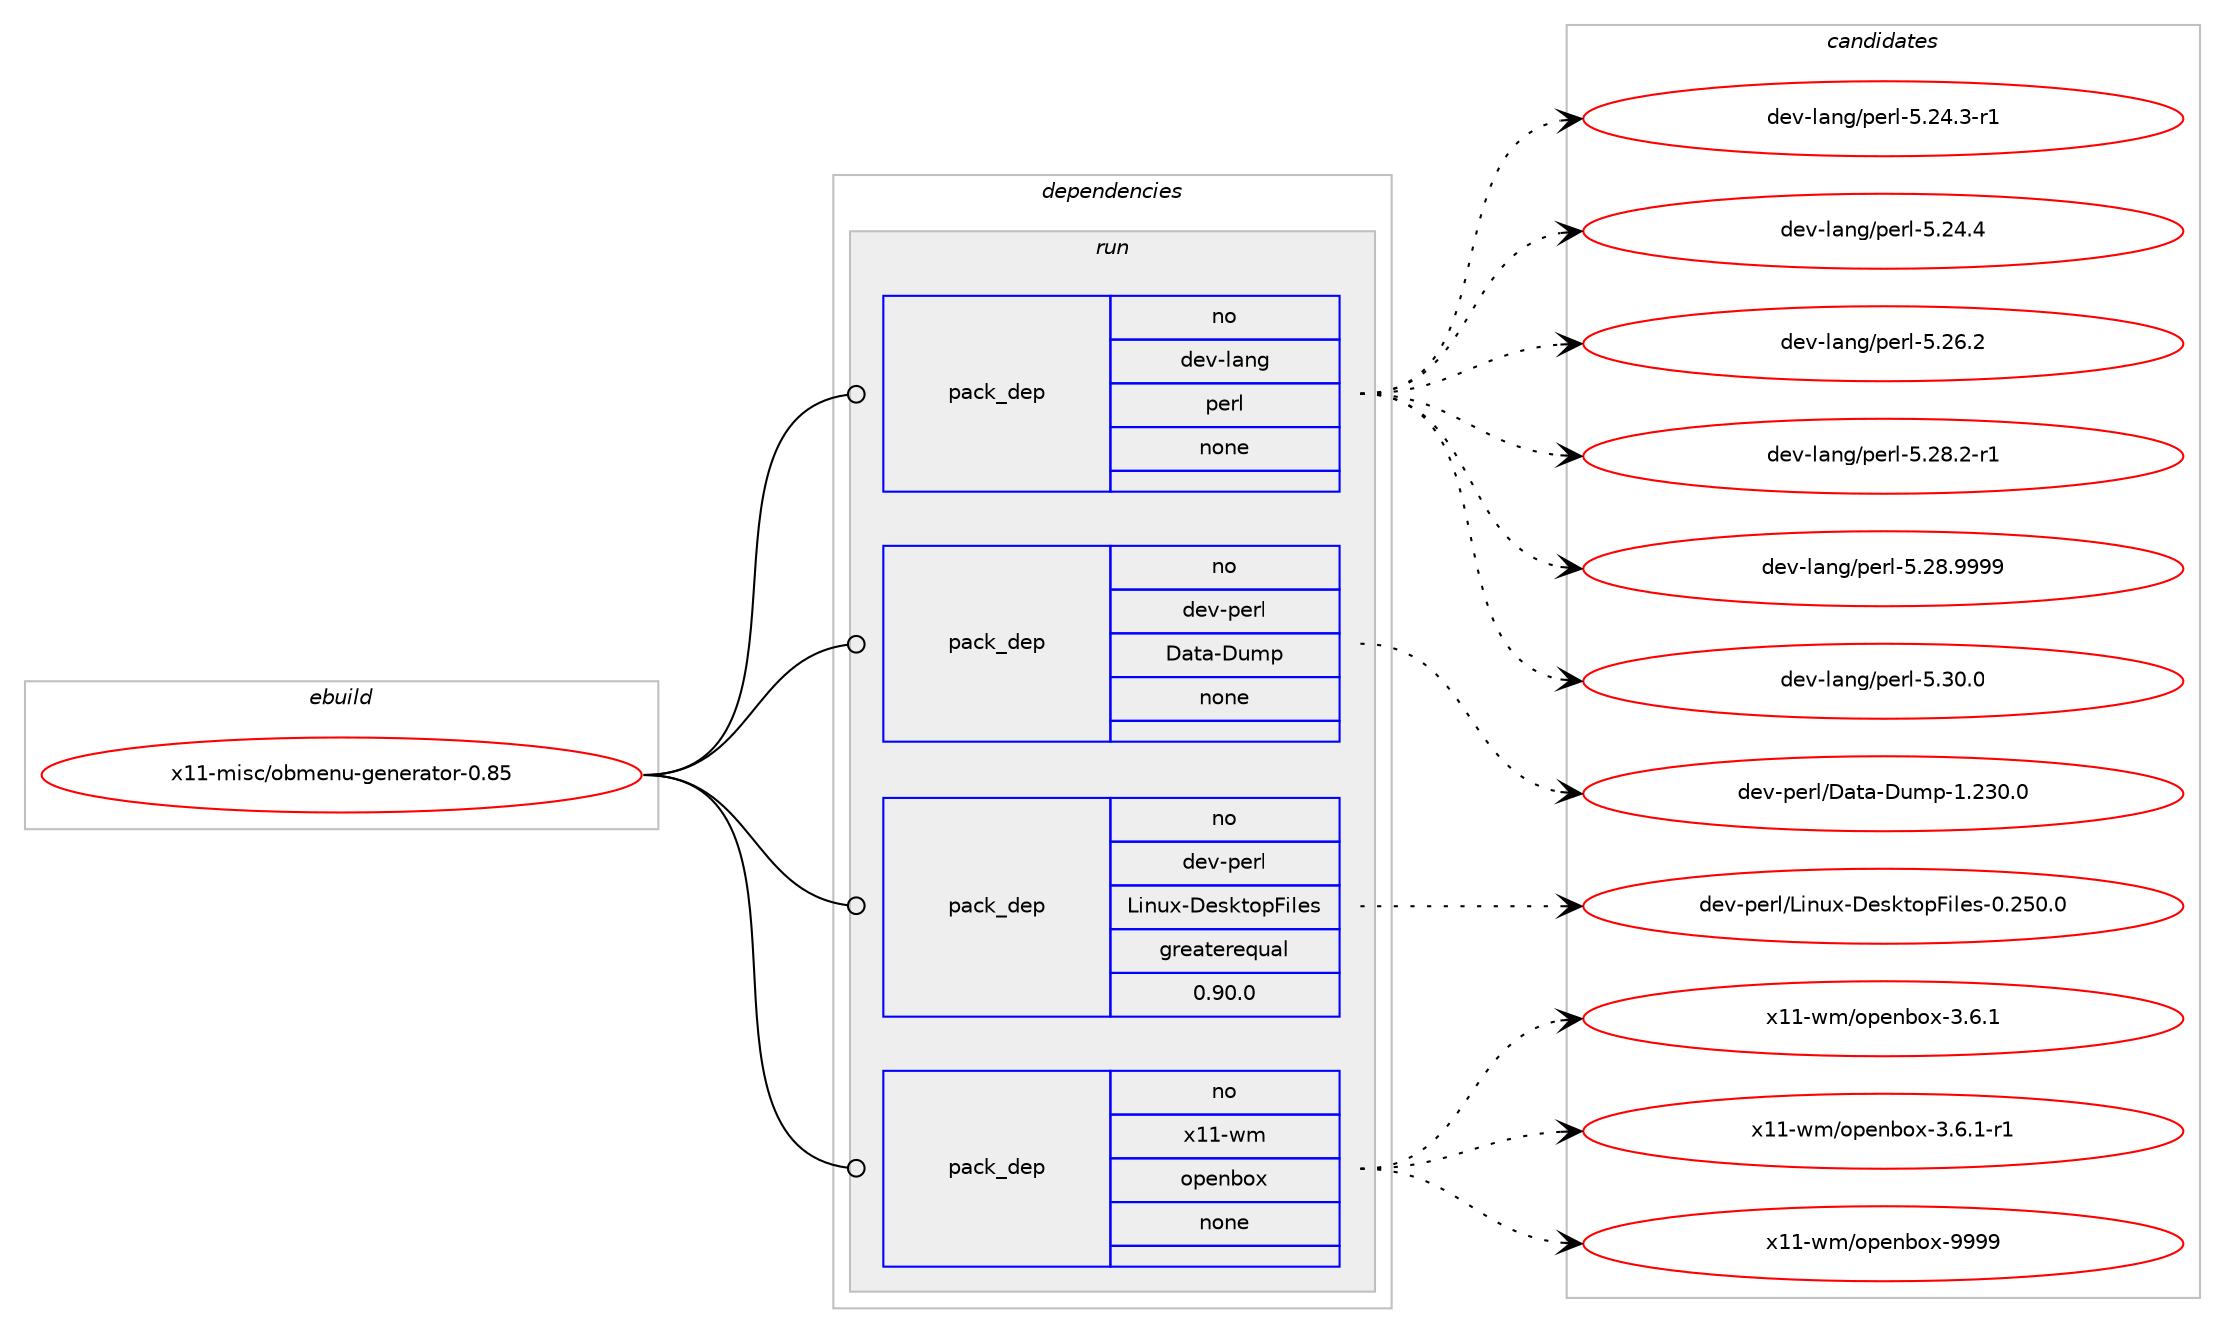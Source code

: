 digraph prolog {

# *************
# Graph options
# *************

newrank=true;
concentrate=true;
compound=true;
graph [rankdir=LR,fontname=Helvetica,fontsize=10,ranksep=1.5];#, ranksep=2.5, nodesep=0.2];
edge  [arrowhead=vee];
node  [fontname=Helvetica,fontsize=10];

# **********
# The ebuild
# **********

subgraph cluster_leftcol {
color=gray;
rank=same;
label=<<i>ebuild</i>>;
id [label="x11-misc/obmenu-generator-0.85", color=red, width=4, href="../x11-misc/obmenu-generator-0.85.svg"];
}

# ****************
# The dependencies
# ****************

subgraph cluster_midcol {
color=gray;
label=<<i>dependencies</i>>;
subgraph cluster_compile {
fillcolor="#eeeeee";
style=filled;
label=<<i>compile</i>>;
}
subgraph cluster_compileandrun {
fillcolor="#eeeeee";
style=filled;
label=<<i>compile and run</i>>;
}
subgraph cluster_run {
fillcolor="#eeeeee";
style=filled;
label=<<i>run</i>>;
subgraph pack398 {
dependency472 [label=<<TABLE BORDER="0" CELLBORDER="1" CELLSPACING="0" CELLPADDING="4" WIDTH="220"><TR><TD ROWSPAN="6" CELLPADDING="30">pack_dep</TD></TR><TR><TD WIDTH="110">no</TD></TR><TR><TD>dev-lang</TD></TR><TR><TD>perl</TD></TR><TR><TD>none</TD></TR><TR><TD></TD></TR></TABLE>>, shape=none, color=blue];
}
id:e -> dependency472:w [weight=20,style="solid",arrowhead="odot"];
subgraph pack399 {
dependency473 [label=<<TABLE BORDER="0" CELLBORDER="1" CELLSPACING="0" CELLPADDING="4" WIDTH="220"><TR><TD ROWSPAN="6" CELLPADDING="30">pack_dep</TD></TR><TR><TD WIDTH="110">no</TD></TR><TR><TD>dev-perl</TD></TR><TR><TD>Data-Dump</TD></TR><TR><TD>none</TD></TR><TR><TD></TD></TR></TABLE>>, shape=none, color=blue];
}
id:e -> dependency473:w [weight=20,style="solid",arrowhead="odot"];
subgraph pack400 {
dependency474 [label=<<TABLE BORDER="0" CELLBORDER="1" CELLSPACING="0" CELLPADDING="4" WIDTH="220"><TR><TD ROWSPAN="6" CELLPADDING="30">pack_dep</TD></TR><TR><TD WIDTH="110">no</TD></TR><TR><TD>dev-perl</TD></TR><TR><TD>Linux-DesktopFiles</TD></TR><TR><TD>greaterequal</TD></TR><TR><TD>0.90.0</TD></TR></TABLE>>, shape=none, color=blue];
}
id:e -> dependency474:w [weight=20,style="solid",arrowhead="odot"];
subgraph pack401 {
dependency475 [label=<<TABLE BORDER="0" CELLBORDER="1" CELLSPACING="0" CELLPADDING="4" WIDTH="220"><TR><TD ROWSPAN="6" CELLPADDING="30">pack_dep</TD></TR><TR><TD WIDTH="110">no</TD></TR><TR><TD>x11-wm</TD></TR><TR><TD>openbox</TD></TR><TR><TD>none</TD></TR><TR><TD></TD></TR></TABLE>>, shape=none, color=blue];
}
id:e -> dependency475:w [weight=20,style="solid",arrowhead="odot"];
}
}

# **************
# The candidates
# **************

subgraph cluster_choices {
rank=same;
color=gray;
label=<<i>candidates</i>>;

subgraph choice398 {
color=black;
nodesep=1;
choice100101118451089711010347112101114108455346505246514511449 [label="dev-lang/perl-5.24.3-r1", color=red, width=4,href="../dev-lang/perl-5.24.3-r1.svg"];
choice10010111845108971101034711210111410845534650524652 [label="dev-lang/perl-5.24.4", color=red, width=4,href="../dev-lang/perl-5.24.4.svg"];
choice10010111845108971101034711210111410845534650544650 [label="dev-lang/perl-5.26.2", color=red, width=4,href="../dev-lang/perl-5.26.2.svg"];
choice100101118451089711010347112101114108455346505646504511449 [label="dev-lang/perl-5.28.2-r1", color=red, width=4,href="../dev-lang/perl-5.28.2-r1.svg"];
choice10010111845108971101034711210111410845534650564657575757 [label="dev-lang/perl-5.28.9999", color=red, width=4,href="../dev-lang/perl-5.28.9999.svg"];
choice10010111845108971101034711210111410845534651484648 [label="dev-lang/perl-5.30.0", color=red, width=4,href="../dev-lang/perl-5.30.0.svg"];
dependency472:e -> choice100101118451089711010347112101114108455346505246514511449:w [style=dotted,weight="100"];
dependency472:e -> choice10010111845108971101034711210111410845534650524652:w [style=dotted,weight="100"];
dependency472:e -> choice10010111845108971101034711210111410845534650544650:w [style=dotted,weight="100"];
dependency472:e -> choice100101118451089711010347112101114108455346505646504511449:w [style=dotted,weight="100"];
dependency472:e -> choice10010111845108971101034711210111410845534650564657575757:w [style=dotted,weight="100"];
dependency472:e -> choice10010111845108971101034711210111410845534651484648:w [style=dotted,weight="100"];
}
subgraph choice399 {
color=black;
nodesep=1;
choice100101118451121011141084768971169745681171091124549465051484648 [label="dev-perl/Data-Dump-1.230.0", color=red, width=4,href="../dev-perl/Data-Dump-1.230.0.svg"];
dependency473:e -> choice100101118451121011141084768971169745681171091124549465051484648:w [style=dotted,weight="100"];
}
subgraph choice400 {
color=black;
nodesep=1;
choice1001011184511210111410847761051101171204568101115107116111112701051081011154548465053484648 [label="dev-perl/Linux-DesktopFiles-0.250.0", color=red, width=4,href="../dev-perl/Linux-DesktopFiles-0.250.0.svg"];
dependency474:e -> choice1001011184511210111410847761051101171204568101115107116111112701051081011154548465053484648:w [style=dotted,weight="100"];
}
subgraph choice401 {
color=black;
nodesep=1;
choice1204949451191094711111210111098111120455146544649 [label="x11-wm/openbox-3.6.1", color=red, width=4,href="../x11-wm/openbox-3.6.1.svg"];
choice12049494511910947111112101110981111204551465446494511449 [label="x11-wm/openbox-3.6.1-r1", color=red, width=4,href="../x11-wm/openbox-3.6.1-r1.svg"];
choice12049494511910947111112101110981111204557575757 [label="x11-wm/openbox-9999", color=red, width=4,href="../x11-wm/openbox-9999.svg"];
dependency475:e -> choice1204949451191094711111210111098111120455146544649:w [style=dotted,weight="100"];
dependency475:e -> choice12049494511910947111112101110981111204551465446494511449:w [style=dotted,weight="100"];
dependency475:e -> choice12049494511910947111112101110981111204557575757:w [style=dotted,weight="100"];
}
}

}
